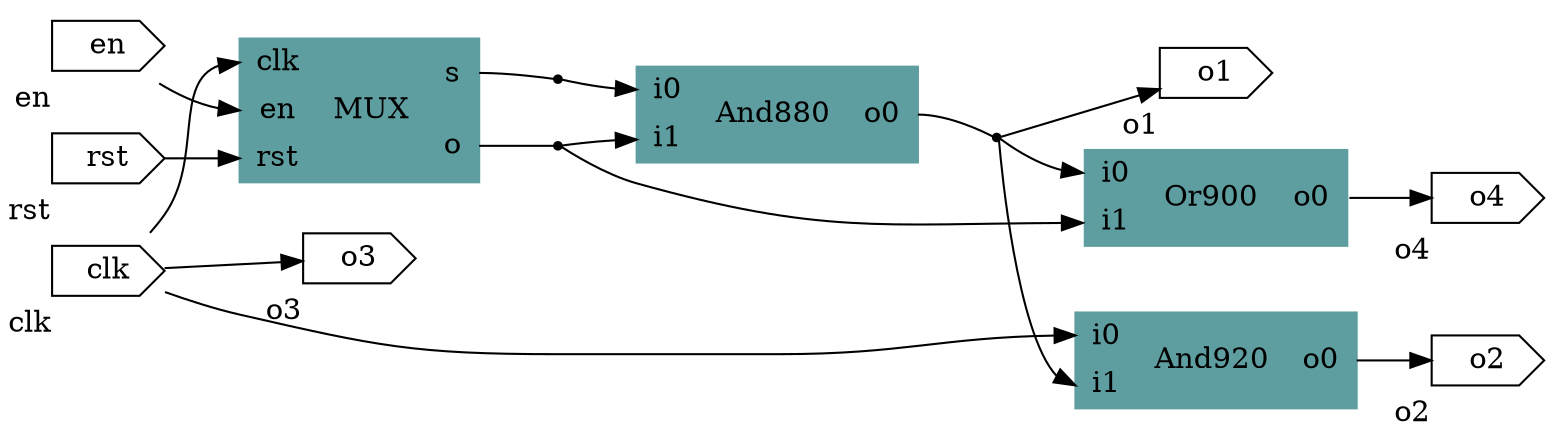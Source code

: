 # Test
digraph test2 {
  graph [rankdir = LR];
  MUX[shape=record; style=filled;color=cadetblue; label="{{<clk>clk|<en>en|<rst>rst}| MUX |{<s>s|<o>o}}"]
  And880[shape=record; style=filled;color=cadetblue; label="{{<i0>i0|<i1>i1}| And880 |{<o0>o0}}"]
  Or900[shape=record; style=filled;color=cadetblue; label="{{<i0>i0|<i1>i1}| Or900 |{<o0>o0}}"]
  And920[shape=record; style=filled;color=cadetblue; label="{{<i0>i0|<i1>i1}| And920 |{<o0>o0}}"]
  clk[shape=cds,xlabel="clk"]
  en[shape=cds,xlabel="en"]
  rst[shape=cds,xlabel="rst"]
  o1[shape=cds,xlabel="o1"]
  o2[shape=cds,xlabel="o2"]
  o3[shape=cds,xlabel="o3"]
  o4[shape=cds,xlabel="o4"]
  clk -> MUX:clk;
  clk -> o3;
  clk -> And920:i0;
  en -> MUX:en;
  rst -> MUX:rst;
  s0[shape=point];
  MUX:s -> s0[arrowhead=none]
  s0 -> And880:i0;
  s1[shape=point];
  MUX:o -> s1[arrowhead=none]
  s1 -> And880:i1;
  s1 -> Or900:i1;
  s3[shape=point];
  And880:o0 -> s3[arrowhead=none]
  s3 -> o1;
  s3 -> Or900:i0;
  s3 -> And920:i1;
  Or900:o0 -> o4;
  And920:o0 -> o2;
}
